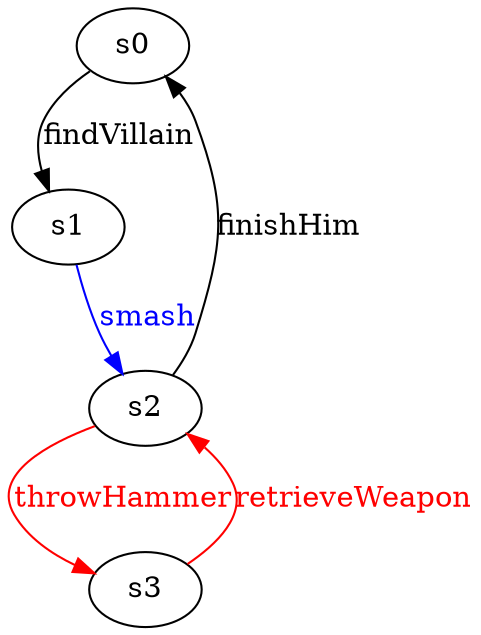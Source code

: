 digraph G {
    s0 [label="s0", color="#000000", fontcolor="#000000"];
    s1 [label="s1", color="#000000", fontcolor="#000000"];
    s2 [label="s2", color="#000000", fontcolor="#000000"];
    
      s3 [label="s3", color="#000000", fontcolor="#000000"];
    
  
    s0 -> s1 [label="findVillain", color="black", fontcolor="black"];
    
      s1 -> s2 [label="smash", color="blue", fontcolor="blue"];
    
    
    s2 -> s0 [label="finishHim", color="black", fontcolor="black"];
    
      s2 -> s3 [label="throwHammer", color="red", fontcolor="red"];
      s3 -> s2 [label="retrieveWeapon", color="red", fontcolor="red"];
    
  }
  